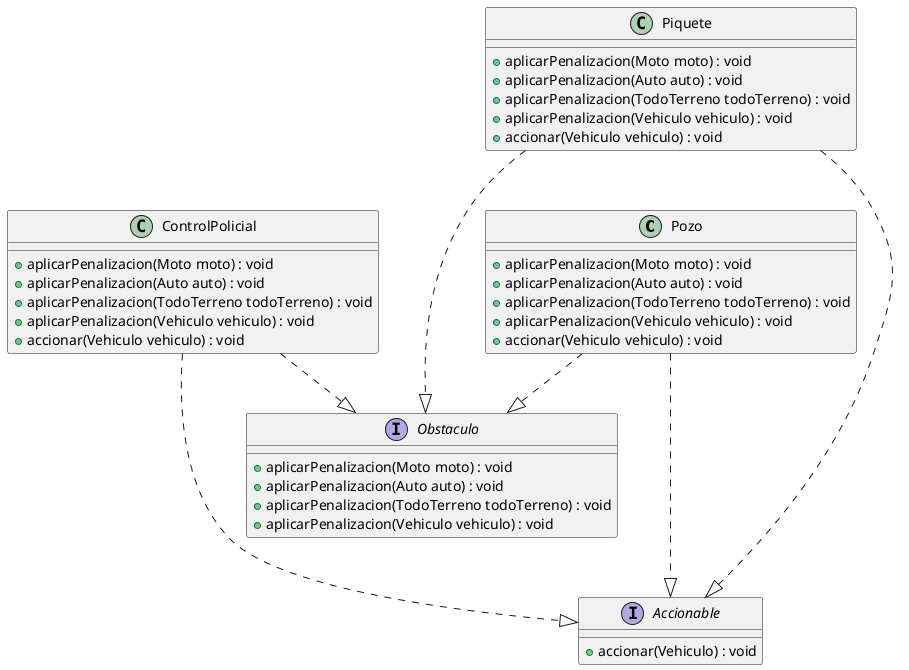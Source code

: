 @startuml
    'https://plantuml.com/class-diagram

    class Pozo{
        + aplicarPenalizacion(Moto moto) : void
        + aplicarPenalizacion(Auto auto) : void
        + aplicarPenalizacion(TodoTerreno todoTerreno) : void
        + aplicarPenalizacion(Vehiculo vehiculo) : void
        + accionar(Vehiculo vehiculo) : void
    }

    class Piquete{
        + aplicarPenalizacion(Moto moto) : void
        + aplicarPenalizacion(Auto auto) : void
        + aplicarPenalizacion(TodoTerreno todoTerreno) : void
        + aplicarPenalizacion(Vehiculo vehiculo) : void
        + accionar(Vehiculo vehiculo) : void
    }

    class ControlPolicial{
        + aplicarPenalizacion(Moto moto) : void
        + aplicarPenalizacion(Auto auto) : void
        + aplicarPenalizacion(TodoTerreno todoTerreno) : void
        + aplicarPenalizacion(Vehiculo vehiculo) : void
        + accionar(Vehiculo vehiculo) : void
    }

    interface Obstaculo{
        + aplicarPenalizacion(Moto moto) : void
        + aplicarPenalizacion(Auto auto) : void
        + aplicarPenalizacion(TodoTerreno todoTerreno) : void
        + aplicarPenalizacion(Vehiculo vehiculo) : void
    }


    interface Accionable{
        + accionar(Vehiculo) : void
    }

    Piquete ...|> Obstaculo
    ControlPolicial ..|> Obstaculo
    Pozo ..|> Obstaculo
    Piquete ...|> Accionable
    ControlPolicial ...|> Accionable
    Pozo ...|> Accionable

@enduml